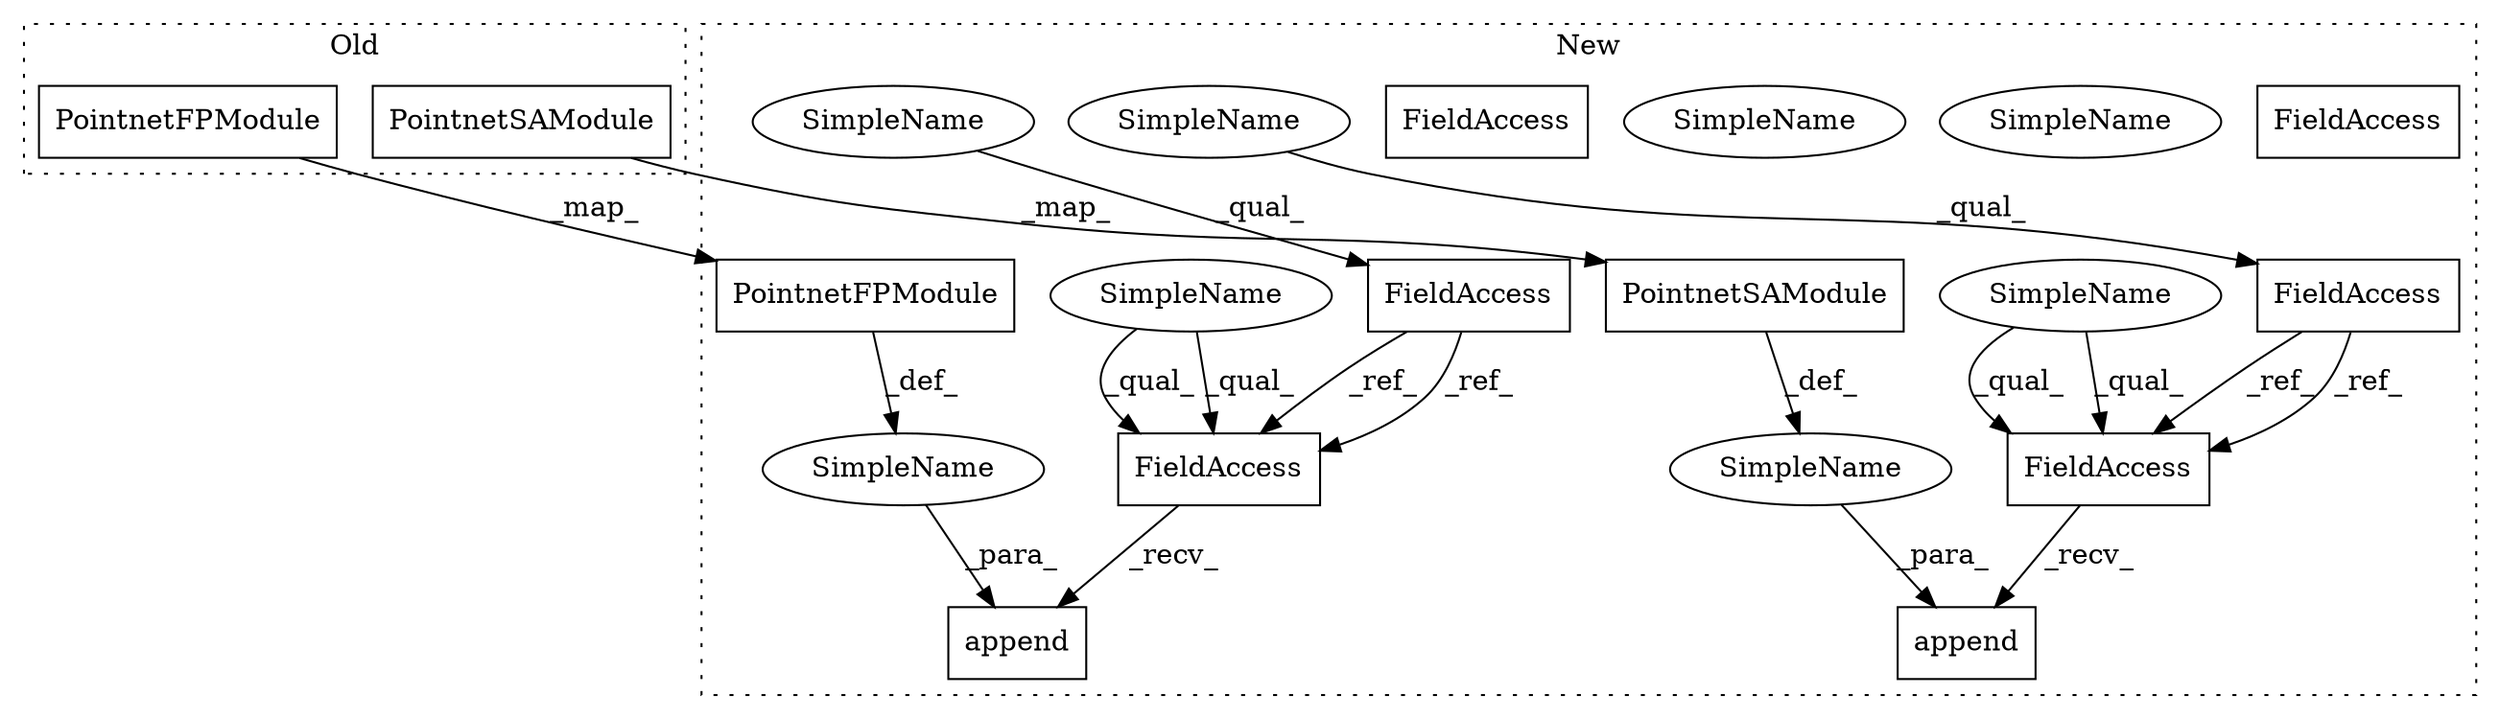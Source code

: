 digraph G {
subgraph cluster0 {
1 [label="PointnetSAModule" a="32" s="2029,2092" l="17,1" shape="box"];
14 [label="PointnetFPModule" a="32" s="2499,2545" l="17,1" shape="box"];
label = "Old";
style="dotted";
}
subgraph cluster1 {
2 [label="PointnetSAModule" a="32" s="2079,2142" l="17,1" shape="box"];
3 [label="SimpleName" a="42" s="" l="" shape="ellipse"];
4 [label="append" a="32" s="2072,2143" l="7,1" shape="box"];
5 [label="FieldAccess" a="22" s="2056" l="15" shape="box"];
6 [label="SimpleName" a="42" s="2056" l="4" shape="ellipse"];
7 [label="FieldAccess" a="22" s="2013" l="15" shape="box"];
8 [label="SimpleName" a="42" s="2013" l="4" shape="ellipse"];
9 [label="FieldAccess" a="22" s="2418" l="15" shape="box"];
10 [label="append" a="32" s="2576,2630" l="7,1" shape="box"];
11 [label="FieldAccess" a="22" s="2560" l="15" shape="box"];
12 [label="SimpleName" a="42" s="" l="" shape="ellipse"];
13 [label="PointnetFPModule" a="32" s="2583,2629" l="17,1" shape="box"];
15 [label="SimpleName" a="42" s="2013" l="4" shape="ellipse"];
16 [label="SimpleName" a="42" s="2418" l="4" shape="ellipse"];
17 [label="SimpleName" a="42" s="2056" l="4" shape="ellipse"];
18 [label="SimpleName" a="42" s="2560" l="4" shape="ellipse"];
19 [label="FieldAccess" a="22" s="2056" l="15" shape="box"];
20 [label="FieldAccess" a="22" s="2560" l="15" shape="box"];
label = "New";
style="dotted";
}
1 -> 2 [label="_map_"];
2 -> 3 [label="_def_"];
3 -> 4 [label="_para_"];
7 -> 19 [label="_ref_"];
7 -> 19 [label="_ref_"];
9 -> 20 [label="_ref_"];
9 -> 20 [label="_ref_"];
12 -> 10 [label="_para_"];
13 -> 12 [label="_def_"];
14 -> 13 [label="_map_"];
15 -> 7 [label="_qual_"];
16 -> 9 [label="_qual_"];
17 -> 19 [label="_qual_"];
17 -> 19 [label="_qual_"];
18 -> 20 [label="_qual_"];
18 -> 20 [label="_qual_"];
19 -> 4 [label="_recv_"];
20 -> 10 [label="_recv_"];
}